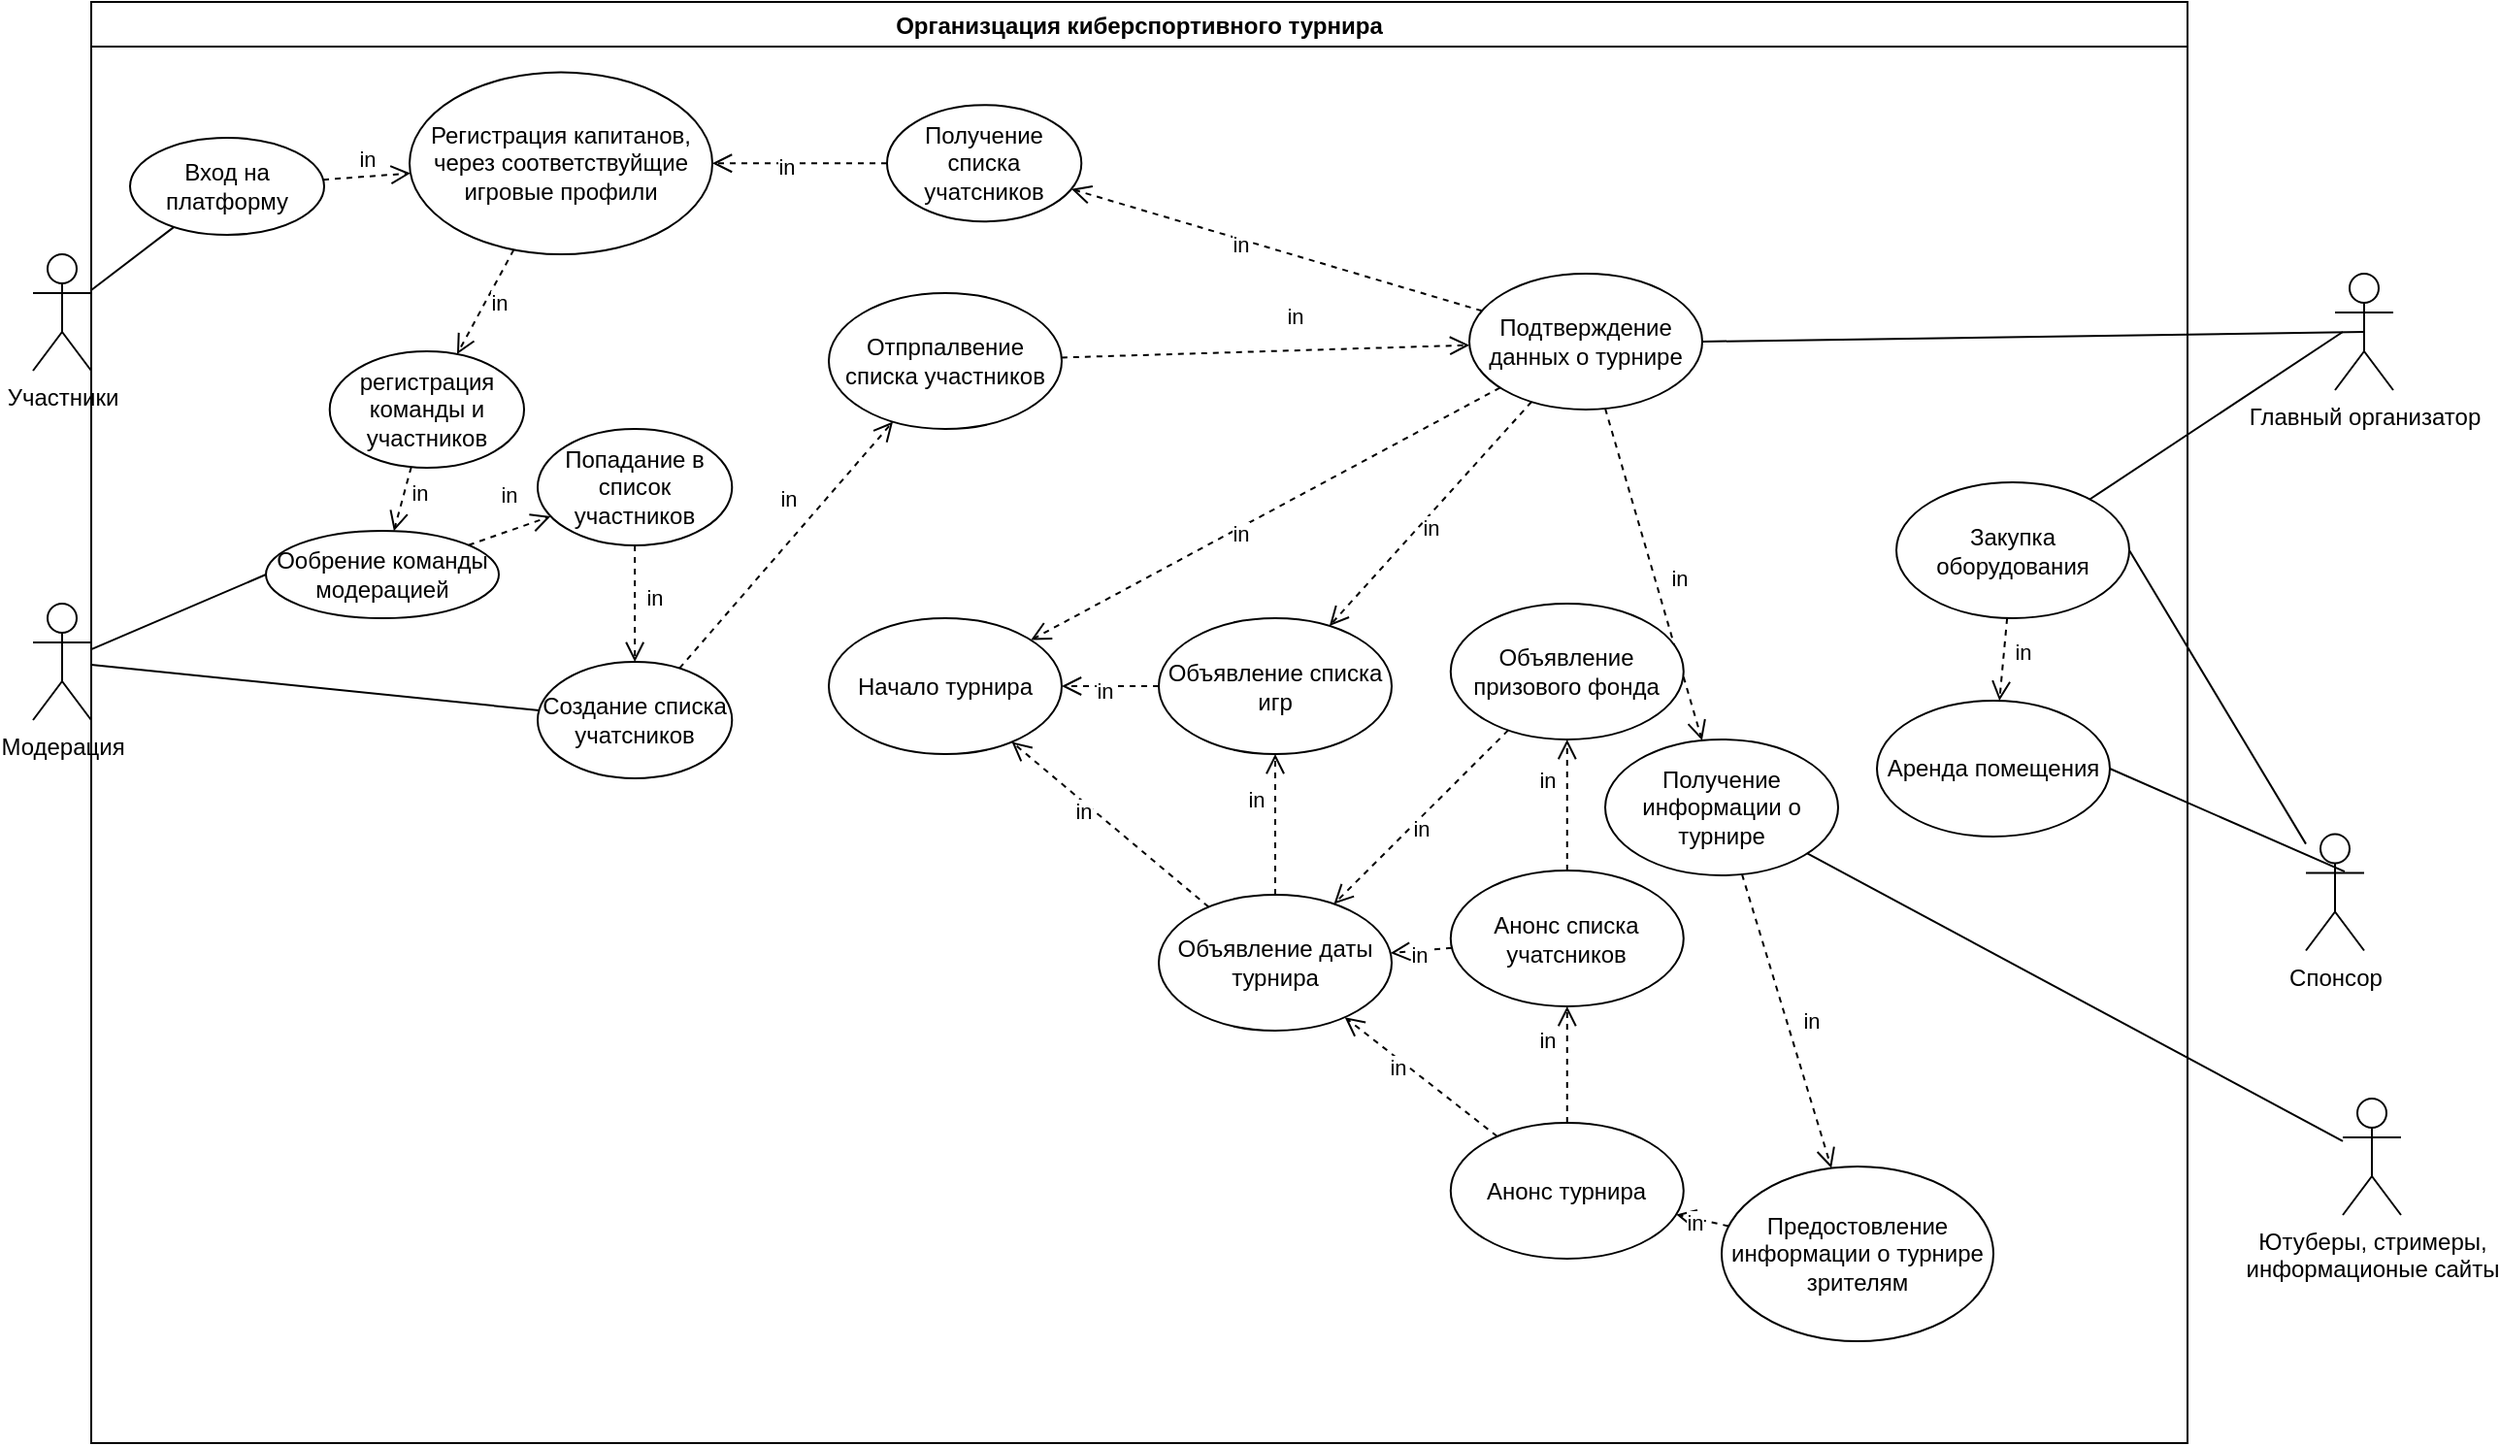 <mxfile version="20.7.4" type="device"><diagram id="LUZDQtDAYJZ1vy6XLv3x" name="Страница 1"><mxGraphModel dx="2132" dy="1168" grid="1" gridSize="10" guides="1" tooltips="1" connect="1" arrows="1" fold="1" page="1" pageScale="1" pageWidth="827" pageHeight="1169" math="0" shadow="0"><root><mxCell id="0"/><mxCell id="1" parent="0"/><mxCell id="d-csLHlfbHeIhe_oV856-1" value="Организцация киберспортивного турнира" style="swimlane;" vertex="1" parent="1"><mxGeometry x="550" y="1030" width="1080" height="742.5" as="geometry"><mxRectangle x="70" y="-40" width="210" height="30" as="alternateBounds"/></mxGeometry></mxCell><mxCell id="d-csLHlfbHeIhe_oV856-2" value="Ообрение команды модерацией" style="ellipse;whiteSpace=wrap;html=1;" vertex="1" parent="d-csLHlfbHeIhe_oV856-1"><mxGeometry x="90" y="272.5" width="120" height="45" as="geometry"/></mxCell><mxCell id="d-csLHlfbHeIhe_oV856-3" value="Вход на платформу" style="ellipse;whiteSpace=wrap;html=1;" vertex="1" parent="d-csLHlfbHeIhe_oV856-1"><mxGeometry x="20" y="70" width="100" height="50" as="geometry"/></mxCell><mxCell id="d-csLHlfbHeIhe_oV856-4" value="регистрация&lt;br&gt;команды и участников" style="ellipse;whiteSpace=wrap;html=1;" vertex="1" parent="d-csLHlfbHeIhe_oV856-1"><mxGeometry x="122.86" y="180" width="100.14" height="60" as="geometry"/></mxCell><mxCell id="d-csLHlfbHeIhe_oV856-5" value="in" style="html=1;verticalAlign=bottom;endArrow=open;dashed=1;endSize=8;rounded=0;" edge="1" parent="d-csLHlfbHeIhe_oV856-1" source="d-csLHlfbHeIhe_oV856-4" target="d-csLHlfbHeIhe_oV856-2"><mxGeometry x="0.147" y="10" relative="1" as="geometry"><mxPoint x="609.86" y="465" as="sourcePoint"/><mxPoint x="150" y="312.5" as="targetPoint"/><mxPoint y="1" as="offset"/><Array as="points"/></mxGeometry></mxCell><mxCell id="d-csLHlfbHeIhe_oV856-6" value="Регистрация капитанов, через соответствуйщие игровые профили" style="ellipse;whiteSpace=wrap;html=1;" vertex="1" parent="d-csLHlfbHeIhe_oV856-1"><mxGeometry x="164" y="36.25" width="156" height="93.75" as="geometry"/></mxCell><mxCell id="d-csLHlfbHeIhe_oV856-7" value="in" style="html=1;verticalAlign=bottom;endArrow=open;dashed=1;endSize=8;rounded=0;" edge="1" parent="d-csLHlfbHeIhe_oV856-1" source="d-csLHlfbHeIhe_oV856-3" target="d-csLHlfbHeIhe_oV856-6"><mxGeometry relative="1" as="geometry"><mxPoint x="600" y="365" as="sourcePoint"/><mxPoint x="171.486" y="142.302" as="targetPoint"/></mxGeometry></mxCell><mxCell id="d-csLHlfbHeIhe_oV856-8" value="in" style="html=1;verticalAlign=bottom;endArrow=open;dashed=1;endSize=8;rounded=0;" edge="1" parent="d-csLHlfbHeIhe_oV856-1" source="d-csLHlfbHeIhe_oV856-6" target="d-csLHlfbHeIhe_oV856-4"><mxGeometry x="0.147" y="10" relative="1" as="geometry"><mxPoint x="149.277" y="379.295" as="sourcePoint"/><mxPoint x="108.249" y="490.214" as="targetPoint"/><mxPoint y="1" as="offset"/><Array as="points"/></mxGeometry></mxCell><mxCell id="d-csLHlfbHeIhe_oV856-9" value="Попадание в список участников" style="ellipse;whiteSpace=wrap;html=1;" vertex="1" parent="d-csLHlfbHeIhe_oV856-1"><mxGeometry x="230" y="220" width="100.14" height="60" as="geometry"/></mxCell><mxCell id="d-csLHlfbHeIhe_oV856-10" value="in" style="html=1;verticalAlign=bottom;endArrow=open;dashed=1;endSize=8;rounded=0;" edge="1" parent="d-csLHlfbHeIhe_oV856-1" source="d-csLHlfbHeIhe_oV856-2" target="d-csLHlfbHeIhe_oV856-9"><mxGeometry x="0.147" y="10" relative="1" as="geometry"><mxPoint x="213.726" y="281.291" as="sourcePoint"/><mxPoint x="190" y="430" as="targetPoint"/><mxPoint y="1" as="offset"/><Array as="points"/></mxGeometry></mxCell><mxCell id="d-csLHlfbHeIhe_oV856-11" value="Отпрпалвение списка участников" style="ellipse;whiteSpace=wrap;html=1;" vertex="1" parent="d-csLHlfbHeIhe_oV856-1"><mxGeometry x="380" y="150" width="120" height="70" as="geometry"/></mxCell><mxCell id="d-csLHlfbHeIhe_oV856-12" value="Создание списка учатсников" style="ellipse;whiteSpace=wrap;html=1;" vertex="1" parent="d-csLHlfbHeIhe_oV856-1"><mxGeometry x="230" y="340" width="100.14" height="60" as="geometry"/></mxCell><mxCell id="d-csLHlfbHeIhe_oV856-13" value="in" style="html=1;verticalAlign=bottom;endArrow=open;dashed=1;endSize=8;rounded=0;" edge="1" parent="d-csLHlfbHeIhe_oV856-1" source="d-csLHlfbHeIhe_oV856-12" target="d-csLHlfbHeIhe_oV856-11"><mxGeometry x="0.147" y="10" relative="1" as="geometry"><mxPoint x="260" y="310" as="sourcePoint"/><mxPoint x="323.0" y="310" as="targetPoint"/><mxPoint y="1" as="offset"/><Array as="points"/></mxGeometry></mxCell><mxCell id="d-csLHlfbHeIhe_oV856-14" value="Подтверждение данных о турнире" style="ellipse;whiteSpace=wrap;html=1;" vertex="1" parent="d-csLHlfbHeIhe_oV856-1"><mxGeometry x="710" y="140" width="120" height="70" as="geometry"/></mxCell><mxCell id="d-csLHlfbHeIhe_oV856-15" value="in" style="html=1;verticalAlign=bottom;endArrow=open;dashed=1;endSize=8;rounded=0;" edge="1" parent="d-csLHlfbHeIhe_oV856-1" source="d-csLHlfbHeIhe_oV856-11" target="d-csLHlfbHeIhe_oV856-14"><mxGeometry x="0.147" y="10" relative="1" as="geometry"><mxPoint x="370.839" y="485.476" as="sourcePoint"/><mxPoint x="596.068" y="293.866" as="targetPoint"/><mxPoint y="1" as="offset"/><Array as="points"/></mxGeometry></mxCell><mxCell id="d-csLHlfbHeIhe_oV856-16" value="Закупка оборудования" style="ellipse;whiteSpace=wrap;html=1;" vertex="1" parent="d-csLHlfbHeIhe_oV856-1"><mxGeometry x="930" y="247.5" width="120" height="70" as="geometry"/></mxCell><mxCell id="d-csLHlfbHeIhe_oV856-17" value="Аренда помещения" style="ellipse;whiteSpace=wrap;html=1;" vertex="1" parent="d-csLHlfbHeIhe_oV856-1"><mxGeometry x="920" y="360" width="120" height="70" as="geometry"/></mxCell><mxCell id="d-csLHlfbHeIhe_oV856-18" value="in" style="html=1;verticalAlign=bottom;endArrow=open;dashed=1;endSize=8;rounded=0;" edge="1" parent="d-csLHlfbHeIhe_oV856-1" source="d-csLHlfbHeIhe_oV856-16" target="d-csLHlfbHeIhe_oV856-17"><mxGeometry x="0.147" y="10" relative="1" as="geometry"><mxPoint x="260" y="310" as="sourcePoint"/><mxPoint x="323.0" y="310" as="targetPoint"/><mxPoint y="1" as="offset"/><Array as="points"/></mxGeometry></mxCell><mxCell id="d-csLHlfbHeIhe_oV856-19" value="Получение информации о турнире" style="ellipse;whiteSpace=wrap;html=1;" vertex="1" parent="d-csLHlfbHeIhe_oV856-1"><mxGeometry x="780" y="380" width="120" height="70" as="geometry"/></mxCell><mxCell id="d-csLHlfbHeIhe_oV856-20" value="in" style="html=1;verticalAlign=bottom;endArrow=open;dashed=1;endSize=8;rounded=0;" edge="1" parent="d-csLHlfbHeIhe_oV856-1" source="d-csLHlfbHeIhe_oV856-14" target="d-csLHlfbHeIhe_oV856-19"><mxGeometry x="0.147" y="10" relative="1" as="geometry"><mxPoint x="1004.066" y="199.828" as="sourcePoint"/><mxPoint x="986.144" y="300.184" as="targetPoint"/><mxPoint y="1" as="offset"/><Array as="points"/></mxGeometry></mxCell><mxCell id="d-csLHlfbHeIhe_oV856-21" value="Анонс списка учатсников" style="ellipse;whiteSpace=wrap;html=1;" vertex="1" parent="d-csLHlfbHeIhe_oV856-1"><mxGeometry x="700.39" y="447.5" width="120" height="70" as="geometry"/></mxCell><mxCell id="d-csLHlfbHeIhe_oV856-22" value="Анонс турнира" style="ellipse;whiteSpace=wrap;html=1;" vertex="1" parent="d-csLHlfbHeIhe_oV856-1"><mxGeometry x="700.39" y="577.5" width="120" height="70" as="geometry"/></mxCell><mxCell id="d-csLHlfbHeIhe_oV856-23" value="Предостовление информации о турнире зрителям" style="ellipse;whiteSpace=wrap;html=1;" vertex="1" parent="d-csLHlfbHeIhe_oV856-1"><mxGeometry x="840" y="600" width="140" height="90" as="geometry"/></mxCell><mxCell id="d-csLHlfbHeIhe_oV856-24" value="in" style="html=1;verticalAlign=bottom;endArrow=open;dashed=1;endSize=8;rounded=0;" edge="1" parent="d-csLHlfbHeIhe_oV856-1" source="d-csLHlfbHeIhe_oV856-19" target="d-csLHlfbHeIhe_oV856-23"><mxGeometry x="0.147" y="10" relative="1" as="geometry"><mxPoint x="1004.066" y="199.828" as="sourcePoint"/><mxPoint x="986.144" y="300.184" as="targetPoint"/><mxPoint y="1" as="offset"/><Array as="points"/></mxGeometry></mxCell><mxCell id="d-csLHlfbHeIhe_oV856-25" value="in" style="html=1;verticalAlign=bottom;endArrow=open;dashed=1;endSize=8;rounded=0;" edge="1" parent="d-csLHlfbHeIhe_oV856-1" source="d-csLHlfbHeIhe_oV856-23" target="d-csLHlfbHeIhe_oV856-22"><mxGeometry x="0.147" y="10" relative="1" as="geometry"><mxPoint x="909.768" y="495.232" as="sourcePoint"/><mxPoint x="857.853" y="547.147" as="targetPoint"/><mxPoint y="1" as="offset"/><Array as="points"/></mxGeometry></mxCell><mxCell id="d-csLHlfbHeIhe_oV856-26" value="in" style="html=1;verticalAlign=bottom;endArrow=open;dashed=1;endSize=8;rounded=0;" edge="1" parent="d-csLHlfbHeIhe_oV856-1" source="d-csLHlfbHeIhe_oV856-22" target="d-csLHlfbHeIhe_oV856-21"><mxGeometry x="0.147" y="10" relative="1" as="geometry"><mxPoint x="980.39" y="582.5" as="sourcePoint"/><mxPoint x="920.39" y="582.5" as="targetPoint"/><mxPoint y="1" as="offset"/><Array as="points"/></mxGeometry></mxCell><mxCell id="d-csLHlfbHeIhe_oV856-27" value="Объявление призового фонда" style="ellipse;whiteSpace=wrap;html=1;" vertex="1" parent="d-csLHlfbHeIhe_oV856-1"><mxGeometry x="700.39" y="310" width="120" height="70" as="geometry"/></mxCell><mxCell id="d-csLHlfbHeIhe_oV856-28" value="in" style="html=1;verticalAlign=bottom;endArrow=open;dashed=1;endSize=8;rounded=0;" edge="1" parent="d-csLHlfbHeIhe_oV856-1" source="d-csLHlfbHeIhe_oV856-21" target="d-csLHlfbHeIhe_oV856-27"><mxGeometry x="0.147" y="10" relative="1" as="geometry"><mxPoint x="980.39" y="582.5" as="sourcePoint"/><mxPoint x="920.39" y="582.5" as="targetPoint"/><mxPoint y="1" as="offset"/><Array as="points"/></mxGeometry></mxCell><mxCell id="d-csLHlfbHeIhe_oV856-29" value="Получение списка учатсников" style="ellipse;whiteSpace=wrap;html=1;" vertex="1" parent="d-csLHlfbHeIhe_oV856-1"><mxGeometry x="410" y="53.13" width="100.14" height="60" as="geometry"/></mxCell><mxCell id="d-csLHlfbHeIhe_oV856-30" value="in" style="html=1;verticalAlign=bottom;endArrow=open;dashed=1;endSize=8;rounded=0;" edge="1" parent="d-csLHlfbHeIhe_oV856-1" source="d-csLHlfbHeIhe_oV856-29" target="d-csLHlfbHeIhe_oV856-6"><mxGeometry x="0.147" y="10" relative="1" as="geometry"><mxPoint x="260" y="310" as="sourcePoint"/><mxPoint x="323.0" y="310" as="targetPoint"/><mxPoint y="1" as="offset"/><Array as="points"/></mxGeometry></mxCell><mxCell id="d-csLHlfbHeIhe_oV856-31" value="in" style="html=1;verticalAlign=bottom;endArrow=open;dashed=1;endSize=8;rounded=0;" edge="1" parent="d-csLHlfbHeIhe_oV856-1" source="d-csLHlfbHeIhe_oV856-14" target="d-csLHlfbHeIhe_oV856-29"><mxGeometry x="0.147" y="10" relative="1" as="geometry"><mxPoint x="260" y="310" as="sourcePoint"/><mxPoint x="323.0" y="310" as="targetPoint"/><mxPoint y="1" as="offset"/><Array as="points"/></mxGeometry></mxCell><mxCell id="d-csLHlfbHeIhe_oV856-32" value="in" style="html=1;verticalAlign=bottom;endArrow=open;dashed=1;endSize=8;rounded=0;" edge="1" parent="d-csLHlfbHeIhe_oV856-1" source="d-csLHlfbHeIhe_oV856-9" target="d-csLHlfbHeIhe_oV856-12"><mxGeometry x="0.147" y="10" relative="1" as="geometry"><mxPoint x="260" y="310" as="sourcePoint"/><mxPoint x="323.0" y="310" as="targetPoint"/><mxPoint y="1" as="offset"/><Array as="points"/></mxGeometry></mxCell><mxCell id="d-csLHlfbHeIhe_oV856-33" value="Объявление даты турнира" style="ellipse;whiteSpace=wrap;html=1;" vertex="1" parent="d-csLHlfbHeIhe_oV856-1"><mxGeometry x="550" y="460" width="120" height="70" as="geometry"/></mxCell><mxCell id="d-csLHlfbHeIhe_oV856-34" value="in" style="html=1;verticalAlign=bottom;endArrow=open;dashed=1;endSize=8;rounded=0;" edge="1" parent="d-csLHlfbHeIhe_oV856-1" source="d-csLHlfbHeIhe_oV856-27" target="d-csLHlfbHeIhe_oV856-33"><mxGeometry x="0.147" y="10" relative="1" as="geometry"><mxPoint x="750" y="440" as="sourcePoint"/><mxPoint x="750" y="380" as="targetPoint"/><mxPoint y="1" as="offset"/><Array as="points"/></mxGeometry></mxCell><mxCell id="d-csLHlfbHeIhe_oV856-35" value="in" style="html=1;verticalAlign=bottom;endArrow=open;dashed=1;endSize=8;rounded=0;" edge="1" parent="d-csLHlfbHeIhe_oV856-1" source="d-csLHlfbHeIhe_oV856-21" target="d-csLHlfbHeIhe_oV856-33"><mxGeometry x="0.147" y="10" relative="1" as="geometry"><mxPoint x="804.167" y="334.722" as="sourcePoint"/><mxPoint x="670.002" y="488.526" as="targetPoint"/><mxPoint y="1" as="offset"/><Array as="points"/></mxGeometry></mxCell><mxCell id="d-csLHlfbHeIhe_oV856-36" value="in" style="html=1;verticalAlign=bottom;endArrow=open;dashed=1;endSize=8;rounded=0;" edge="1" parent="d-csLHlfbHeIhe_oV856-1" source="d-csLHlfbHeIhe_oV856-22" target="d-csLHlfbHeIhe_oV856-33"><mxGeometry x="0.147" y="10" relative="1" as="geometry"><mxPoint x="704.445" y="452.222" as="sourcePoint"/><mxPoint x="615.555" y="407.778" as="targetPoint"/><mxPoint y="1" as="offset"/><Array as="points"/></mxGeometry></mxCell><mxCell id="d-csLHlfbHeIhe_oV856-37" value="Объявление списка игр" style="ellipse;whiteSpace=wrap;html=1;" vertex="1" parent="d-csLHlfbHeIhe_oV856-1"><mxGeometry x="550" y="317.5" width="120" height="70" as="geometry"/></mxCell><mxCell id="d-csLHlfbHeIhe_oV856-38" value="in" style="html=1;verticalAlign=bottom;endArrow=open;dashed=1;endSize=8;rounded=0;" edge="1" parent="d-csLHlfbHeIhe_oV856-1" source="d-csLHlfbHeIhe_oV856-14" target="d-csLHlfbHeIhe_oV856-37"><mxGeometry x="0.147" y="10" relative="1" as="geometry"><mxPoint x="808.947" y="352.309" as="sourcePoint"/><mxPoint x="721.427" y="435.185" as="targetPoint"/><mxPoint y="1" as="offset"/><Array as="points"/></mxGeometry></mxCell><mxCell id="d-csLHlfbHeIhe_oV856-39" value="in" style="html=1;verticalAlign=bottom;endArrow=open;dashed=1;endSize=8;rounded=0;" edge="1" parent="d-csLHlfbHeIhe_oV856-1" source="d-csLHlfbHeIhe_oV856-33" target="d-csLHlfbHeIhe_oV856-37"><mxGeometry x="0.147" y="10" relative="1" as="geometry"><mxPoint x="810.013" y="345.183" as="sourcePoint"/><mxPoint x="720.232" y="434.768" as="targetPoint"/><mxPoint y="1" as="offset"/><Array as="points"/></mxGeometry></mxCell><mxCell id="d-csLHlfbHeIhe_oV856-40" value="Начало турнира" style="ellipse;whiteSpace=wrap;html=1;" vertex="1" parent="d-csLHlfbHeIhe_oV856-1"><mxGeometry x="380" y="317.5" width="120" height="70" as="geometry"/></mxCell><mxCell id="d-csLHlfbHeIhe_oV856-41" value="in" style="html=1;verticalAlign=bottom;endArrow=open;dashed=1;endSize=8;rounded=0;" edge="1" parent="d-csLHlfbHeIhe_oV856-1" source="d-csLHlfbHeIhe_oV856-14" target="d-csLHlfbHeIhe_oV856-40"><mxGeometry x="0.147" y="10" relative="1" as="geometry"><mxPoint x="690" y="430" as="sourcePoint"/><mxPoint x="690" y="357.5" as="targetPoint"/><mxPoint y="1" as="offset"/><Array as="points"/></mxGeometry></mxCell><mxCell id="d-csLHlfbHeIhe_oV856-42" value="in" style="html=1;verticalAlign=bottom;endArrow=open;dashed=1;endSize=8;rounded=0;" edge="1" parent="d-csLHlfbHeIhe_oV856-1" source="d-csLHlfbHeIhe_oV856-37" target="d-csLHlfbHeIhe_oV856-40"><mxGeometry x="0.147" y="10" relative="1" as="geometry"><mxPoint x="805.903" y="168.734" as="sourcePoint"/><mxPoint x="564.136" y="298.791" as="targetPoint"/><mxPoint y="1" as="offset"/><Array as="points"/></mxGeometry></mxCell><mxCell id="d-csLHlfbHeIhe_oV856-43" value="in" style="html=1;verticalAlign=bottom;endArrow=open;dashed=1;endSize=8;rounded=0;" edge="1" parent="d-csLHlfbHeIhe_oV856-1" source="d-csLHlfbHeIhe_oV856-33" target="d-csLHlfbHeIhe_oV856-40"><mxGeometry x="0.147" y="10" relative="1" as="geometry"><mxPoint x="690" y="430" as="sourcePoint"/><mxPoint x="690" y="357.5" as="targetPoint"/><mxPoint y="1" as="offset"/><Array as="points"/></mxGeometry></mxCell><mxCell id="d-csLHlfbHeIhe_oV856-44" value="Участники" style="shape=umlActor;verticalLabelPosition=bottom;verticalAlign=top;html=1;outlineConnect=0;" vertex="1" parent="1"><mxGeometry x="520" y="1160" width="30" height="60" as="geometry"/></mxCell><mxCell id="d-csLHlfbHeIhe_oV856-45" value="" style="endArrow=none;html=1;rounded=0;" edge="1" parent="1" source="d-csLHlfbHeIhe_oV856-44" target="d-csLHlfbHeIhe_oV856-3"><mxGeometry width="50" height="50" relative="1" as="geometry"><mxPoint x="1110" y="1400" as="sourcePoint"/><mxPoint x="1160" y="1350" as="targetPoint"/></mxGeometry></mxCell><mxCell id="d-csLHlfbHeIhe_oV856-46" value="Спонсор" style="shape=umlActor;verticalLabelPosition=bottom;verticalAlign=top;html=1;outlineConnect=0;" vertex="1" parent="1"><mxGeometry x="1691" y="1458.75" width="30" height="60" as="geometry"/></mxCell><mxCell id="d-csLHlfbHeIhe_oV856-47" value="Ютуберы, стримеры, &lt;br&gt;информационые сайты" style="shape=umlActor;verticalLabelPosition=bottom;verticalAlign=top;html=1;outlineConnect=0;" vertex="1" parent="1"><mxGeometry x="1710" y="1595" width="30" height="60" as="geometry"/></mxCell><mxCell id="d-csLHlfbHeIhe_oV856-48" value="Главный организатор" style="shape=umlActor;verticalLabelPosition=bottom;verticalAlign=top;html=1;outlineConnect=0;" vertex="1" parent="1"><mxGeometry x="1706" y="1170" width="30" height="60" as="geometry"/></mxCell><mxCell id="d-csLHlfbHeIhe_oV856-49" value="" style="endArrow=none;html=1;rounded=0;exitX=1;exitY=0.5;exitDx=0;exitDy=0;entryX=0.5;entryY=0.5;entryDx=0;entryDy=0;entryPerimeter=0;" edge="1" parent="1" source="d-csLHlfbHeIhe_oV856-14" target="d-csLHlfbHeIhe_oV856-48"><mxGeometry width="50" height="50" relative="1" as="geometry"><mxPoint x="1220" y="1270" as="sourcePoint"/><mxPoint x="1830" y="1490" as="targetPoint"/></mxGeometry></mxCell><mxCell id="d-csLHlfbHeIhe_oV856-50" value="" style="endArrow=none;html=1;rounded=0;" edge="1" parent="1" source="d-csLHlfbHeIhe_oV856-47" target="d-csLHlfbHeIhe_oV856-19"><mxGeometry width="50" height="50" relative="1" as="geometry"><mxPoint x="1060" y="1430" as="sourcePoint"/><mxPoint x="1499.962" y="1628.084" as="targetPoint"/></mxGeometry></mxCell><mxCell id="d-csLHlfbHeIhe_oV856-51" value="Модерация" style="shape=umlActor;verticalLabelPosition=bottom;verticalAlign=top;html=1;outlineConnect=0;" vertex="1" parent="1"><mxGeometry x="520" y="1340" width="30" height="60" as="geometry"/></mxCell><mxCell id="d-csLHlfbHeIhe_oV856-52" value="" style="endArrow=none;html=1;rounded=0;entryX=0;entryY=0.5;entryDx=0;entryDy=0;" edge="1" parent="1" source="d-csLHlfbHeIhe_oV856-51" target="d-csLHlfbHeIhe_oV856-2"><mxGeometry width="50" height="50" relative="1" as="geometry"><mxPoint x="810" y="1560" as="sourcePoint"/><mxPoint x="860" y="1510" as="targetPoint"/></mxGeometry></mxCell><mxCell id="d-csLHlfbHeIhe_oV856-53" value="" style="endArrow=none;html=1;rounded=0;" edge="1" parent="1" source="d-csLHlfbHeIhe_oV856-51" target="d-csLHlfbHeIhe_oV856-12"><mxGeometry width="50" height="50" relative="1" as="geometry"><mxPoint x="560" y="1380" as="sourcePoint"/><mxPoint x="620" y="1380" as="targetPoint"/></mxGeometry></mxCell><mxCell id="d-csLHlfbHeIhe_oV856-54" value="" style="endArrow=none;html=1;rounded=0;" edge="1" parent="1" target="d-csLHlfbHeIhe_oV856-16"><mxGeometry width="50" height="50" relative="1" as="geometry"><mxPoint x="1710" y="1200" as="sourcePoint"/><mxPoint x="1509.962" y="1638.084" as="targetPoint"/></mxGeometry></mxCell><mxCell id="d-csLHlfbHeIhe_oV856-55" value="" style="endArrow=none;html=1;rounded=0;entryX=1;entryY=0.5;entryDx=0;entryDy=0;" edge="1" parent="1" source="d-csLHlfbHeIhe_oV856-46" target="d-csLHlfbHeIhe_oV856-16"><mxGeometry width="50" height="50" relative="1" as="geometry"><mxPoint x="1060" y="1430" as="sourcePoint"/><mxPoint x="1499.962" y="1628.084" as="targetPoint"/></mxGeometry></mxCell><mxCell id="d-csLHlfbHeIhe_oV856-56" value="" style="endArrow=none;html=1;rounded=0;entryX=1;entryY=0.5;entryDx=0;entryDy=0;" edge="1" parent="1" target="d-csLHlfbHeIhe_oV856-17"><mxGeometry width="50" height="50" relative="1" as="geometry"><mxPoint x="1711" y="1478.073" as="sourcePoint"/><mxPoint x="1469.962" y="1738.084" as="targetPoint"/></mxGeometry></mxCell></root></mxGraphModel></diagram></mxfile>